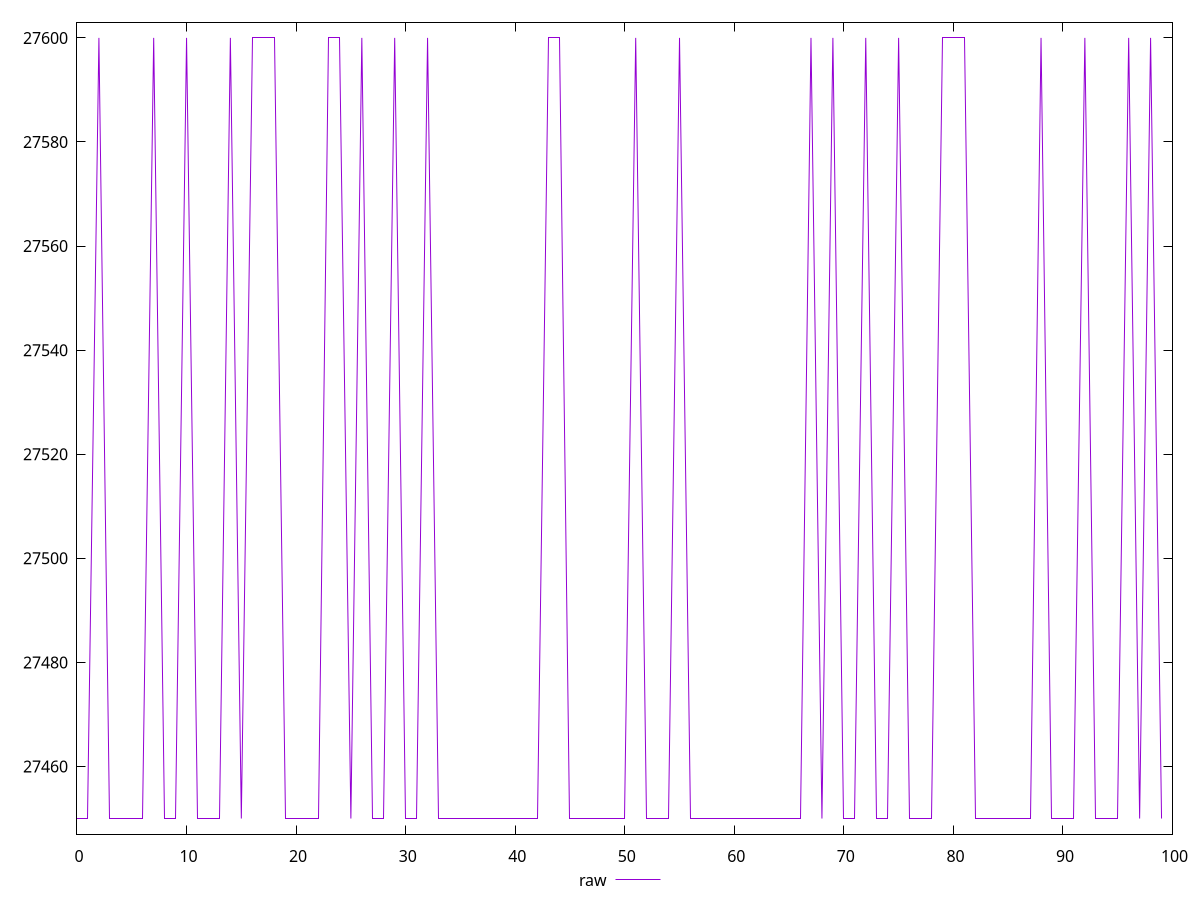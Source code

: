 reset
set terminal svg size 640, 490 enhanced background rgb 'white'
set output "report_00007_2020-12-11T15:55:29.892Z/uses-webp-images/samples/pages+cached+noexternal+nofonts/raw/values.svg"

$raw <<EOF
0 27450
1 27450
2 27600
3 27450
4 27450
5 27450
6 27450
7 27600
8 27450
9 27450
10 27600
11 27450
12 27450
13 27450
14 27600
15 27450
16 27600
17 27600
18 27600
19 27450
20 27450
21 27450
22 27450
23 27600
24 27600
25 27450
26 27600
27 27450
28 27450
29 27600
30 27450
31 27450
32 27600
33 27450
34 27450
35 27450
36 27450
37 27450
38 27450
39 27450
40 27450
41 27450
42 27450
43 27600
44 27600
45 27450
46 27450
47 27450
48 27450
49 27450
50 27450
51 27600
52 27450
53 27450
54 27450
55 27600
56 27450
57 27450
58 27450
59 27450
60 27450
61 27450
62 27450
63 27450
64 27450
65 27450
66 27450
67 27600
68 27450
69 27600
70 27450
71 27450
72 27600
73 27450
74 27450
75 27600
76 27450
77 27450
78 27450
79 27600
80 27600
81 27600
82 27450
83 27450
84 27450
85 27450
86 27450
87 27450
88 27600
89 27450
90 27450
91 27450
92 27600
93 27450
94 27450
95 27450
96 27600
97 27450
98 27600
99 27450
EOF

set key outside below
set yrange [27447:27603]

plot \
  $raw title "raw" with line, \


reset